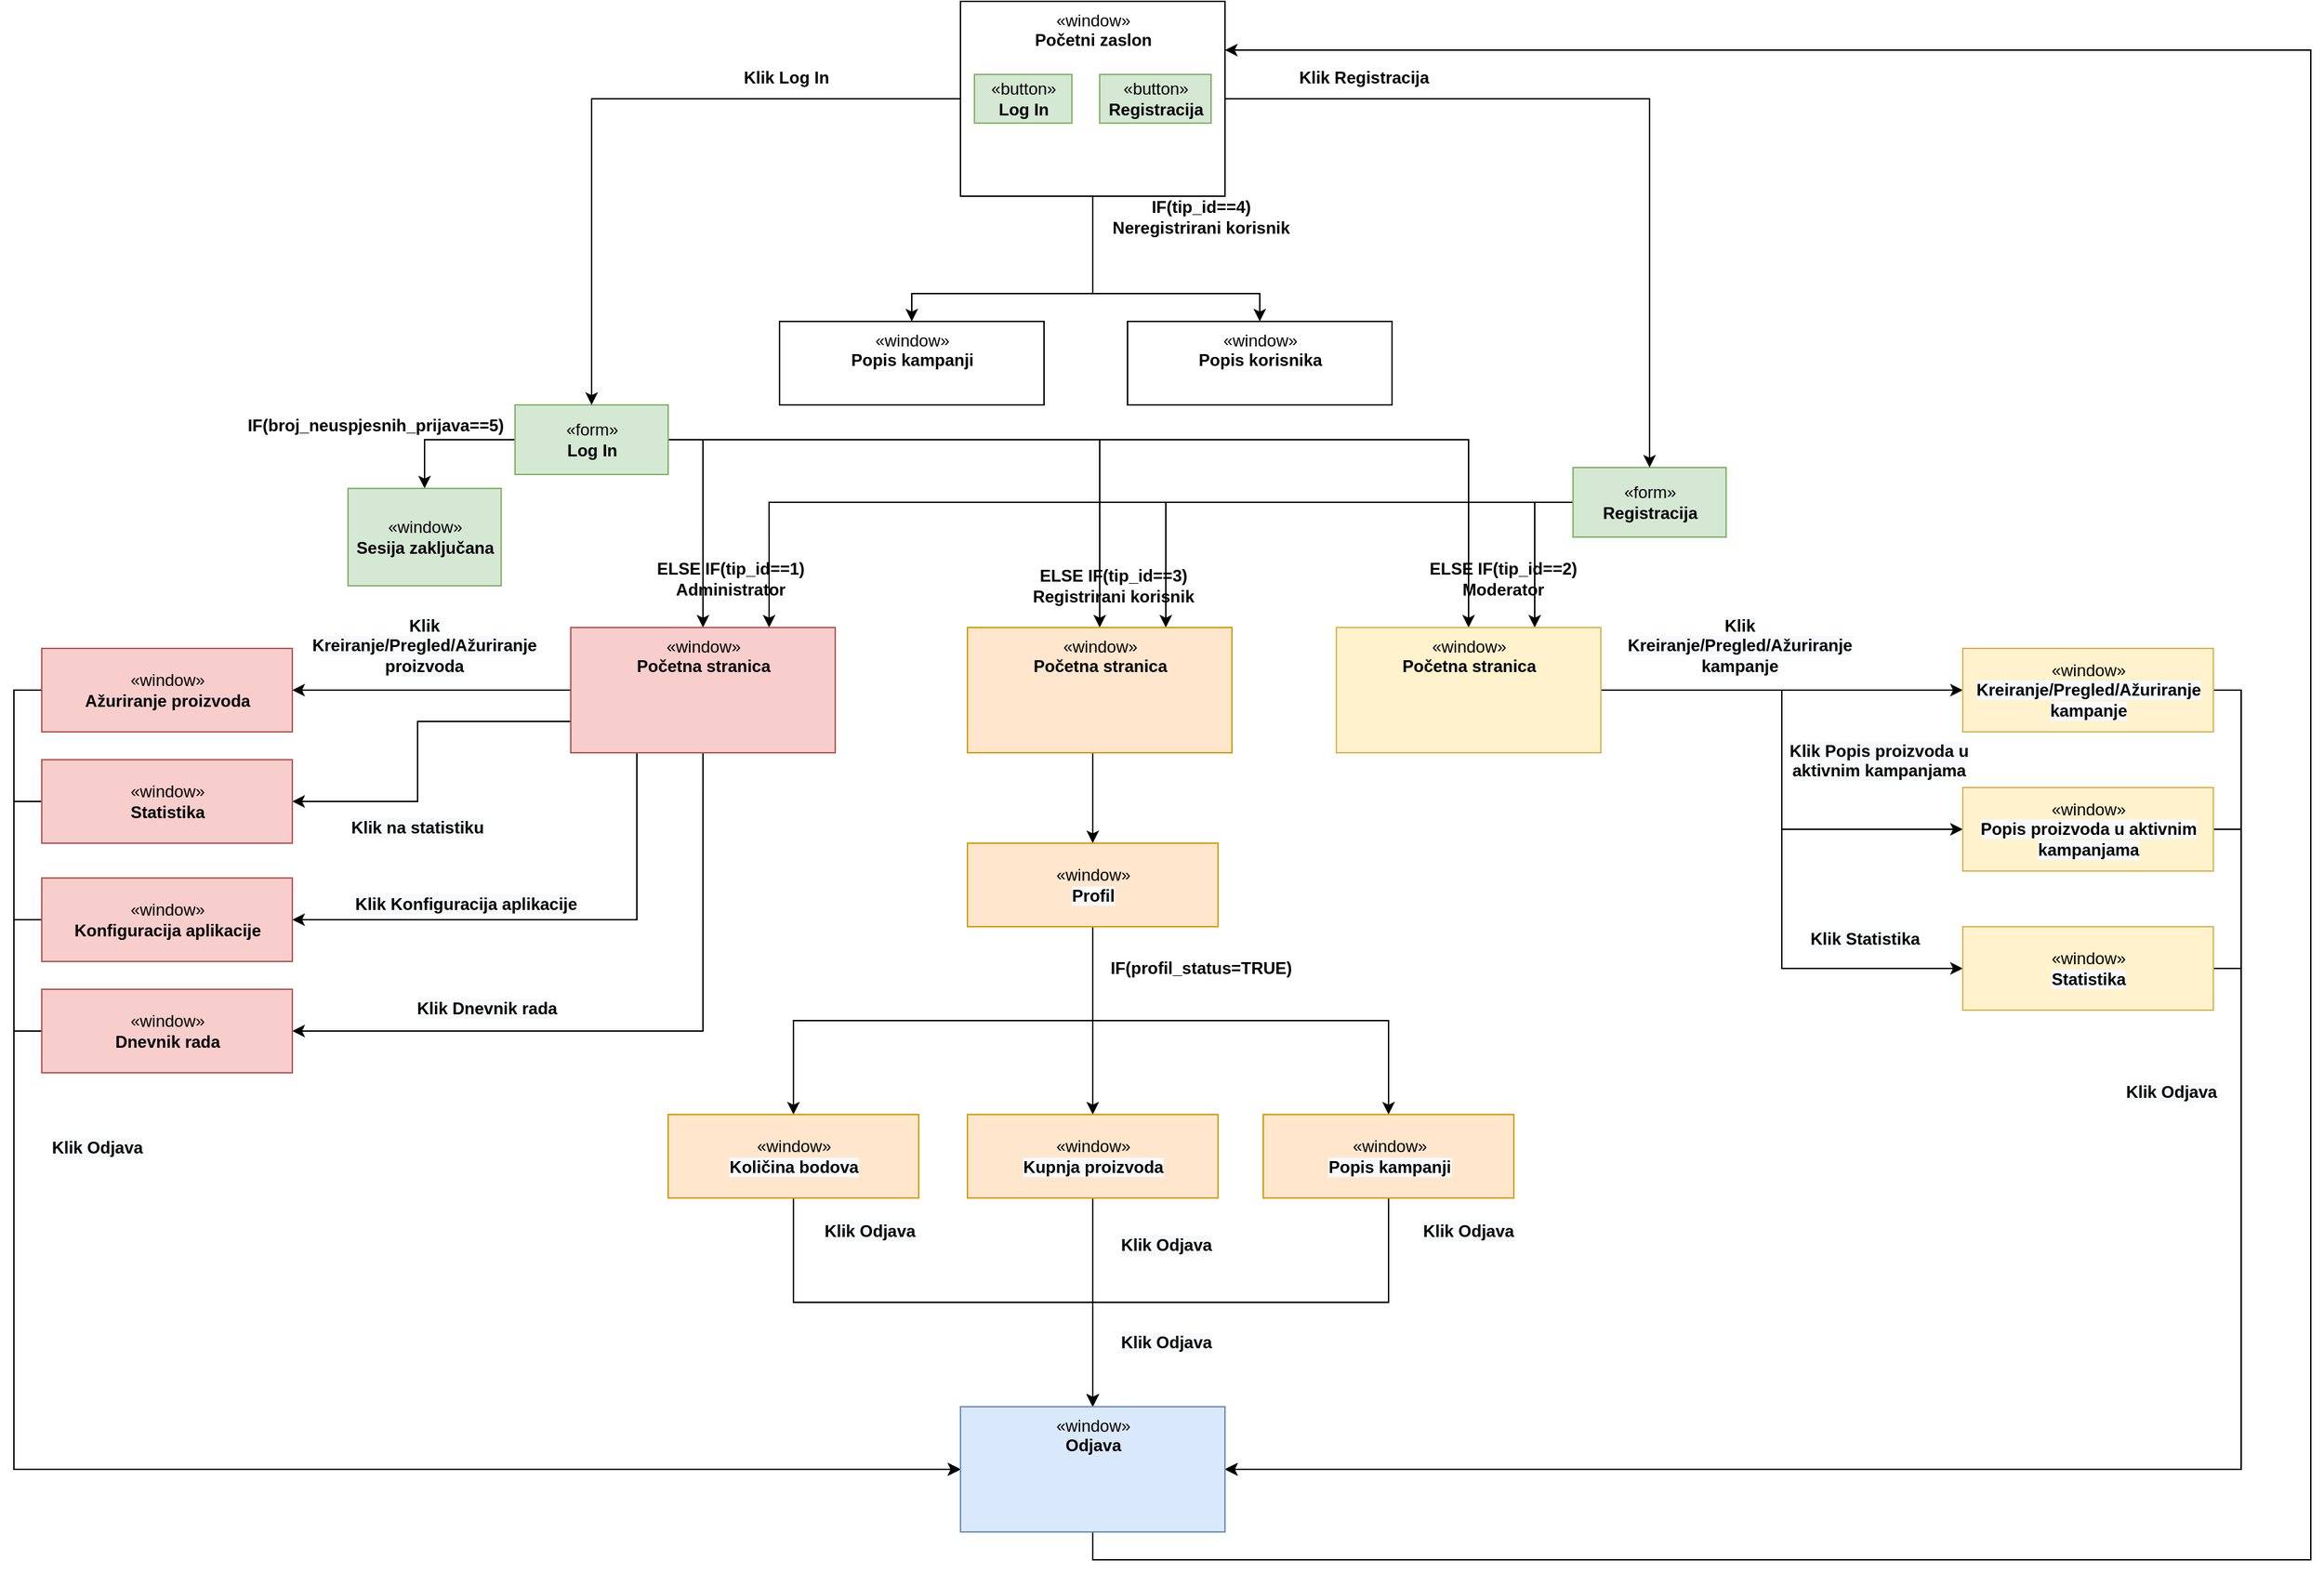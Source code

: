 <mxfile version="21.1.1">
  <diagram name="Page-1" id="9wHUPZBJ6TQZIwLDprqW">
    <mxGraphModel dx="2113" dy="688" grid="1" gridSize="10" guides="1" tooltips="1" connect="1" arrows="1" fold="1" page="1" pageScale="1" pageWidth="850" pageHeight="1100" math="0" shadow="0">
      <root>
        <mxCell id="0" />
        <mxCell id="1" parent="0" />
        <mxCell id="JRpuc-3HiYip7CMqrHiA-2" value="&lt;b&gt;Klik Log In&lt;/b&gt;" style="text;html=1;strokeColor=none;fillColor=none;align=center;verticalAlign=middle;whiteSpace=wrap;rounded=0;" vertex="1" parent="1">
          <mxGeometry x="350.01" y="80" width="70" height="30" as="geometry" />
        </mxCell>
        <mxCell id="JRpuc-3HiYip7CMqrHiA-3" value="&lt;b&gt;Klik Registracija&lt;/b&gt;" style="text;html=1;strokeColor=none;fillColor=none;align=center;verticalAlign=middle;whiteSpace=wrap;rounded=0;" vertex="1" parent="1">
          <mxGeometry x="745" y="80" width="110" height="30" as="geometry" />
        </mxCell>
        <mxCell id="JRpuc-3HiYip7CMqrHiA-6" value="" style="group;fillColor=#e1d5e7;strokeColor=#9673a6;gradientColor=none;fillStyle=solid;" vertex="1" connectable="0" parent="1">
          <mxGeometry x="510" y="40" width="190" height="140" as="geometry" />
        </mxCell>
        <mxCell id="JRpuc-3HiYip7CMqrHiA-7" value="" style="group" vertex="1" connectable="0" parent="JRpuc-3HiYip7CMqrHiA-6">
          <mxGeometry width="190" height="140" as="geometry" />
        </mxCell>
        <mxCell id="JRpuc-3HiYip7CMqrHiA-8" value="«window»&lt;br&gt;&lt;b&gt;Početni zaslon&lt;br&gt;&lt;br&gt;&lt;br&gt;&lt;/b&gt;" style="html=1;align=center;labelPosition=center;verticalLabelPosition=middle;verticalAlign=top;" vertex="1" parent="JRpuc-3HiYip7CMqrHiA-7">
          <mxGeometry width="190" height="140" as="geometry" />
        </mxCell>
        <mxCell id="JRpuc-3HiYip7CMqrHiA-9" value="«button»&lt;br&gt;&lt;b&gt;Log In&lt;/b&gt;" style="html=1;fillColor=#d5e8d4;strokeColor=#82b366;" vertex="1" parent="JRpuc-3HiYip7CMqrHiA-7">
          <mxGeometry x="10" y="52.5" width="70" height="35" as="geometry" />
        </mxCell>
        <mxCell id="JRpuc-3HiYip7CMqrHiA-10" value="«button»&lt;br&gt;&lt;b&gt;Registracija&lt;/b&gt;" style="html=1;fillColor=#d5e8d4;strokeColor=#82b366;" vertex="1" parent="JRpuc-3HiYip7CMqrHiA-7">
          <mxGeometry x="100" y="52.5" width="80" height="35" as="geometry" />
        </mxCell>
        <mxCell id="JRpuc-3HiYip7CMqrHiA-21" style="edgeStyle=orthogonalEdgeStyle;rounded=0;orthogonalLoop=1;jettySize=auto;html=1;exitX=0;exitY=0.5;exitDx=0;exitDy=0;entryX=0.5;entryY=0;entryDx=0;entryDy=0;" edge="1" parent="1" source="JRpuc-3HiYip7CMqrHiA-11" target="JRpuc-3HiYip7CMqrHiA-19">
          <mxGeometry relative="1" as="geometry" />
        </mxCell>
        <mxCell id="JRpuc-3HiYip7CMqrHiA-25" style="edgeStyle=orthogonalEdgeStyle;rounded=0;orthogonalLoop=1;jettySize=auto;html=1;exitX=1;exitY=0.5;exitDx=0;exitDy=0;entryX=0.5;entryY=0;entryDx=0;entryDy=0;" edge="1" parent="1" source="JRpuc-3HiYip7CMqrHiA-11" target="JRpuc-3HiYip7CMqrHiA-17">
          <mxGeometry relative="1" as="geometry" />
        </mxCell>
        <mxCell id="JRpuc-3HiYip7CMqrHiA-26" style="edgeStyle=orthogonalEdgeStyle;rounded=0;orthogonalLoop=1;jettySize=auto;html=1;exitX=1;exitY=0.5;exitDx=0;exitDy=0;entryX=0.5;entryY=0;entryDx=0;entryDy=0;" edge="1" parent="1" source="JRpuc-3HiYip7CMqrHiA-11" target="JRpuc-3HiYip7CMqrHiA-96">
          <mxGeometry relative="1" as="geometry">
            <mxPoint x="605" y="490" as="targetPoint" />
          </mxGeometry>
        </mxCell>
        <mxCell id="JRpuc-3HiYip7CMqrHiA-27" style="edgeStyle=orthogonalEdgeStyle;rounded=0;orthogonalLoop=1;jettySize=auto;html=1;exitX=1;exitY=0.5;exitDx=0;exitDy=0;entryX=0.5;entryY=0;entryDx=0;entryDy=0;" edge="1" parent="1" source="JRpuc-3HiYip7CMqrHiA-11" target="JRpuc-3HiYip7CMqrHiA-18">
          <mxGeometry relative="1" as="geometry" />
        </mxCell>
        <mxCell id="JRpuc-3HiYip7CMqrHiA-11" value="«form»&lt;br&gt;&lt;b&gt;Log In&lt;/b&gt;" style="html=1;fillColor=#d5e8d4;strokeColor=#82b366;" vertex="1" parent="1">
          <mxGeometry x="190" y="330" width="110" height="50" as="geometry" />
        </mxCell>
        <mxCell id="JRpuc-3HiYip7CMqrHiA-12" style="edgeStyle=orthogonalEdgeStyle;rounded=0;orthogonalLoop=1;jettySize=auto;html=1;exitX=0;exitY=0.5;exitDx=0;exitDy=0;entryX=0.5;entryY=0;entryDx=0;entryDy=0;" edge="1" parent="1" source="JRpuc-3HiYip7CMqrHiA-8" target="JRpuc-3HiYip7CMqrHiA-11">
          <mxGeometry relative="1" as="geometry" />
        </mxCell>
        <mxCell id="JRpuc-3HiYip7CMqrHiA-28" style="edgeStyle=orthogonalEdgeStyle;rounded=0;orthogonalLoop=1;jettySize=auto;html=1;exitX=0;exitY=0.5;exitDx=0;exitDy=0;entryX=0.75;entryY=0;entryDx=0;entryDy=0;" edge="1" parent="1" source="JRpuc-3HiYip7CMqrHiA-13" target="JRpuc-3HiYip7CMqrHiA-18">
          <mxGeometry relative="1" as="geometry" />
        </mxCell>
        <mxCell id="JRpuc-3HiYip7CMqrHiA-29" style="edgeStyle=orthogonalEdgeStyle;rounded=0;orthogonalLoop=1;jettySize=auto;html=1;exitX=0;exitY=0.5;exitDx=0;exitDy=0;entryX=0.75;entryY=0;entryDx=0;entryDy=0;" edge="1" parent="1" source="JRpuc-3HiYip7CMqrHiA-13" target="JRpuc-3HiYip7CMqrHiA-96">
          <mxGeometry relative="1" as="geometry">
            <mxPoint x="652.5" y="490" as="targetPoint" />
          </mxGeometry>
        </mxCell>
        <mxCell id="JRpuc-3HiYip7CMqrHiA-30" style="edgeStyle=orthogonalEdgeStyle;rounded=0;orthogonalLoop=1;jettySize=auto;html=1;exitX=0;exitY=0.5;exitDx=0;exitDy=0;entryX=0.75;entryY=0;entryDx=0;entryDy=0;" edge="1" parent="1" source="JRpuc-3HiYip7CMqrHiA-13" target="JRpuc-3HiYip7CMqrHiA-17">
          <mxGeometry relative="1" as="geometry" />
        </mxCell>
        <mxCell id="JRpuc-3HiYip7CMqrHiA-13" value="«form»&lt;br&gt;&lt;b&gt;Registracija&lt;/b&gt;" style="html=1;fillColor=#d5e8d4;strokeColor=#82b366;" vertex="1" parent="1">
          <mxGeometry x="950" y="375" width="110" height="50" as="geometry" />
        </mxCell>
        <mxCell id="JRpuc-3HiYip7CMqrHiA-14" style="edgeStyle=orthogonalEdgeStyle;rounded=0;orthogonalLoop=1;jettySize=auto;html=1;exitX=1;exitY=0.5;exitDx=0;exitDy=0;entryX=0.5;entryY=0;entryDx=0;entryDy=0;" edge="1" parent="1" source="JRpuc-3HiYip7CMqrHiA-8" target="JRpuc-3HiYip7CMqrHiA-13">
          <mxGeometry relative="1" as="geometry" />
        </mxCell>
        <mxCell id="JRpuc-3HiYip7CMqrHiA-36" style="edgeStyle=orthogonalEdgeStyle;rounded=0;orthogonalLoop=1;jettySize=auto;html=1;exitX=0;exitY=0.5;exitDx=0;exitDy=0;entryX=1;entryY=0.5;entryDx=0;entryDy=0;" edge="1" parent="1" source="JRpuc-3HiYip7CMqrHiA-17" target="JRpuc-3HiYip7CMqrHiA-32">
          <mxGeometry relative="1" as="geometry" />
        </mxCell>
        <mxCell id="JRpuc-3HiYip7CMqrHiA-37" style="edgeStyle=orthogonalEdgeStyle;rounded=0;orthogonalLoop=1;jettySize=auto;html=1;exitX=0;exitY=0.75;exitDx=0;exitDy=0;entryX=1;entryY=0.5;entryDx=0;entryDy=0;" edge="1" parent="1" source="JRpuc-3HiYip7CMqrHiA-17" target="JRpuc-3HiYip7CMqrHiA-33">
          <mxGeometry relative="1" as="geometry">
            <mxPoint x="60" y="720" as="targetPoint" />
            <Array as="points">
              <mxPoint x="120" y="558" />
              <mxPoint x="120" y="615" />
            </Array>
          </mxGeometry>
        </mxCell>
        <mxCell id="JRpuc-3HiYip7CMqrHiA-40" style="edgeStyle=orthogonalEdgeStyle;rounded=0;orthogonalLoop=1;jettySize=auto;html=1;exitX=0.25;exitY=1;exitDx=0;exitDy=0;entryX=1;entryY=0.5;entryDx=0;entryDy=0;" edge="1" parent="1" source="JRpuc-3HiYip7CMqrHiA-17" target="JRpuc-3HiYip7CMqrHiA-38">
          <mxGeometry relative="1" as="geometry" />
        </mxCell>
        <mxCell id="JRpuc-3HiYip7CMqrHiA-43" style="edgeStyle=orthogonalEdgeStyle;rounded=0;orthogonalLoop=1;jettySize=auto;html=1;exitX=0.5;exitY=1;exitDx=0;exitDy=0;entryX=1;entryY=0.5;entryDx=0;entryDy=0;" edge="1" parent="1" source="JRpuc-3HiYip7CMqrHiA-17" target="JRpuc-3HiYip7CMqrHiA-42">
          <mxGeometry relative="1" as="geometry" />
        </mxCell>
        <mxCell id="JRpuc-3HiYip7CMqrHiA-17" value="«window»&lt;br&gt;&lt;b&gt;Početna stranica&lt;br&gt;&lt;br&gt;&lt;/b&gt;" style="html=1;align=center;labelPosition=center;verticalLabelPosition=middle;verticalAlign=top;fillColor=#f8cecc;strokeColor=#b85450;" vertex="1" parent="1">
          <mxGeometry x="230.01" y="490" width="190" height="90" as="geometry" />
        </mxCell>
        <mxCell id="JRpuc-3HiYip7CMqrHiA-46" style="edgeStyle=orthogonalEdgeStyle;rounded=0;orthogonalLoop=1;jettySize=auto;html=1;exitX=1;exitY=0.5;exitDx=0;exitDy=0;entryX=0;entryY=0.5;entryDx=0;entryDy=0;" edge="1" parent="1" source="JRpuc-3HiYip7CMqrHiA-18" target="JRpuc-3HiYip7CMqrHiA-45">
          <mxGeometry relative="1" as="geometry" />
        </mxCell>
        <mxCell id="JRpuc-3HiYip7CMqrHiA-51" style="edgeStyle=orthogonalEdgeStyle;rounded=0;orthogonalLoop=1;jettySize=auto;html=1;exitX=1;exitY=0.5;exitDx=0;exitDy=0;entryX=0;entryY=0.5;entryDx=0;entryDy=0;" edge="1" parent="1" source="JRpuc-3HiYip7CMqrHiA-18" target="JRpuc-3HiYip7CMqrHiA-49">
          <mxGeometry relative="1" as="geometry" />
        </mxCell>
        <mxCell id="JRpuc-3HiYip7CMqrHiA-53" style="edgeStyle=orthogonalEdgeStyle;rounded=0;orthogonalLoop=1;jettySize=auto;html=1;exitX=1;exitY=0.5;exitDx=0;exitDy=0;entryX=0;entryY=0.5;entryDx=0;entryDy=0;" edge="1" parent="1" source="JRpuc-3HiYip7CMqrHiA-18" target="JRpuc-3HiYip7CMqrHiA-52">
          <mxGeometry relative="1" as="geometry" />
        </mxCell>
        <mxCell id="JRpuc-3HiYip7CMqrHiA-18" value="«window»&lt;br&gt;&lt;b&gt;Početna stranica&lt;br&gt;&lt;br&gt;&lt;/b&gt;" style="html=1;align=center;labelPosition=center;verticalLabelPosition=middle;verticalAlign=top;fillColor=#fff2cc;strokeColor=#d6b656;" vertex="1" parent="1">
          <mxGeometry x="780" y="490" width="190" height="90" as="geometry" />
        </mxCell>
        <mxCell id="JRpuc-3HiYip7CMqrHiA-19" value="«window»&lt;br&gt;&lt;b&gt;Sesija zaključana&lt;/b&gt;" style="html=1;verticalAlign=middle;fillColor=#d5e8d4;strokeColor=#82b366;" vertex="1" parent="1">
          <mxGeometry x="70" y="390" width="110" height="70" as="geometry" />
        </mxCell>
        <mxCell id="JRpuc-3HiYip7CMqrHiA-20" value="&lt;b&gt;IF(broj_neuspjesnih_prijava==5)&lt;/b&gt;" style="text;html=1;strokeColor=none;fillColor=none;align=center;verticalAlign=middle;whiteSpace=wrap;rounded=0;" vertex="1" parent="1">
          <mxGeometry x="60" y="330" width="60" height="30" as="geometry" />
        </mxCell>
        <mxCell id="JRpuc-3HiYip7CMqrHiA-82" style="edgeStyle=orthogonalEdgeStyle;rounded=0;orthogonalLoop=1;jettySize=auto;html=1;exitX=0;exitY=0.5;exitDx=0;exitDy=0;entryX=0;entryY=0.5;entryDx=0;entryDy=0;" edge="1" parent="1" source="JRpuc-3HiYip7CMqrHiA-32" target="JRpuc-3HiYip7CMqrHiA-78">
          <mxGeometry relative="1" as="geometry" />
        </mxCell>
        <mxCell id="JRpuc-3HiYip7CMqrHiA-32" value="«window»&lt;br&gt;&lt;b&gt;Ažuriranje proizvoda&lt;/b&gt;" style="html=1;verticalAlign=middle;fillColor=#f8cecc;strokeColor=#b85450;" vertex="1" parent="1">
          <mxGeometry x="-150" y="505" width="180" height="60" as="geometry" />
        </mxCell>
        <mxCell id="JRpuc-3HiYip7CMqrHiA-83" style="edgeStyle=orthogonalEdgeStyle;rounded=0;orthogonalLoop=1;jettySize=auto;html=1;exitX=0;exitY=0.5;exitDx=0;exitDy=0;entryX=0;entryY=0.5;entryDx=0;entryDy=0;" edge="1" parent="1" source="JRpuc-3HiYip7CMqrHiA-33" target="JRpuc-3HiYip7CMqrHiA-78">
          <mxGeometry relative="1" as="geometry" />
        </mxCell>
        <mxCell id="JRpuc-3HiYip7CMqrHiA-33" value="«window»&lt;br&gt;&lt;b&gt;Statistika&lt;/b&gt;" style="html=1;verticalAlign=middle;fillColor=#f8cecc;strokeColor=#b85450;" vertex="1" parent="1">
          <mxGeometry x="-150" y="585" width="180" height="60" as="geometry" />
        </mxCell>
        <mxCell id="JRpuc-3HiYip7CMqrHiA-34" value="&lt;b style=&quot;color: rgb(0 , 0 , 0) ; font-family: &amp;quot;helvetica&amp;quot; ; font-size: 12px ; font-style: normal ; letter-spacing: normal ; text-indent: 0px ; text-transform: none ; word-spacing: 0px ; background-color: rgb(248 , 249 , 250)&quot;&gt;Klik Kreiranje/Pregled/Ažuriranje proizvoda&lt;/b&gt;" style="text;whiteSpace=wrap;html=1;align=center;" vertex="1" parent="1">
          <mxGeometry x="65" y="475" width="120" height="30" as="geometry" />
        </mxCell>
        <mxCell id="JRpuc-3HiYip7CMqrHiA-35" value="&lt;b style=&quot;color: rgb(0 , 0 , 0) ; font-family: &amp;quot;helvetica&amp;quot; ; font-size: 12px ; font-style: normal ; letter-spacing: normal ; text-indent: 0px ; text-transform: none ; word-spacing: 0px ; background-color: rgb(248 , 249 , 250)&quot;&gt;Klik na statistiku&lt;/b&gt;" style="text;whiteSpace=wrap;html=1;align=center;" vertex="1" parent="1">
          <mxGeometry x="30" y="620" width="180" height="30" as="geometry" />
        </mxCell>
        <mxCell id="JRpuc-3HiYip7CMqrHiA-84" style="edgeStyle=orthogonalEdgeStyle;rounded=0;orthogonalLoop=1;jettySize=auto;html=1;exitX=0;exitY=0.5;exitDx=0;exitDy=0;entryX=0;entryY=0.5;entryDx=0;entryDy=0;" edge="1" parent="1" source="JRpuc-3HiYip7CMqrHiA-38" target="JRpuc-3HiYip7CMqrHiA-78">
          <mxGeometry relative="1" as="geometry" />
        </mxCell>
        <mxCell id="JRpuc-3HiYip7CMqrHiA-38" value="«window»&lt;br&gt;&lt;b&gt;Konfiguracija aplikacije&lt;/b&gt;" style="html=1;verticalAlign=middle;fillColor=#f8cecc;strokeColor=#b85450;" vertex="1" parent="1">
          <mxGeometry x="-150" y="670" width="180" height="60" as="geometry" />
        </mxCell>
        <mxCell id="JRpuc-3HiYip7CMqrHiA-41" value="&lt;b style=&quot;color: rgb(0 , 0 , 0) ; font-family: &amp;quot;helvetica&amp;quot; ; font-size: 12px ; font-style: normal ; letter-spacing: normal ; text-indent: 0px ; text-transform: none ; word-spacing: 0px ; background-color: rgb(248 , 249 , 250)&quot;&gt;Klik Konfiguracija aplikacije&lt;/b&gt;" style="text;whiteSpace=wrap;html=1;align=center;" vertex="1" parent="1">
          <mxGeometry x="65" y="675" width="180" height="30" as="geometry" />
        </mxCell>
        <mxCell id="JRpuc-3HiYip7CMqrHiA-85" style="edgeStyle=orthogonalEdgeStyle;rounded=0;orthogonalLoop=1;jettySize=auto;html=1;exitX=0;exitY=0.5;exitDx=0;exitDy=0;entryX=0;entryY=0.5;entryDx=0;entryDy=0;" edge="1" parent="1" source="JRpuc-3HiYip7CMqrHiA-42" target="JRpuc-3HiYip7CMqrHiA-78">
          <mxGeometry relative="1" as="geometry" />
        </mxCell>
        <mxCell id="JRpuc-3HiYip7CMqrHiA-42" value="«window»&lt;br&gt;&lt;b&gt;Dnevnik rada&lt;/b&gt;" style="html=1;verticalAlign=middle;fillColor=#f8cecc;strokeColor=#b85450;" vertex="1" parent="1">
          <mxGeometry x="-150" y="750" width="180" height="60" as="geometry" />
        </mxCell>
        <mxCell id="JRpuc-3HiYip7CMqrHiA-44" value="&lt;b style=&quot;color: rgb(0 , 0 , 0) ; font-family: &amp;quot;helvetica&amp;quot; ; font-size: 12px ; font-style: normal ; letter-spacing: normal ; text-indent: 0px ; text-transform: none ; word-spacing: 0px ; background-color: rgb(248 , 249 , 250)&quot;&gt;Klik Dnevnik rada&lt;/b&gt;" style="text;whiteSpace=wrap;html=1;align=center;" vertex="1" parent="1">
          <mxGeometry x="80" y="750" width="180" height="30" as="geometry" />
        </mxCell>
        <mxCell id="JRpuc-3HiYip7CMqrHiA-86" style="edgeStyle=orthogonalEdgeStyle;rounded=0;orthogonalLoop=1;jettySize=auto;html=1;exitX=1;exitY=0.5;exitDx=0;exitDy=0;entryX=1;entryY=0.5;entryDx=0;entryDy=0;" edge="1" parent="1" source="JRpuc-3HiYip7CMqrHiA-45" target="JRpuc-3HiYip7CMqrHiA-78">
          <mxGeometry relative="1" as="geometry" />
        </mxCell>
        <mxCell id="JRpuc-3HiYip7CMqrHiA-45" value="«window»&lt;br&gt;&lt;b style=&quot;border-color: var(--border-color); font-family: helvetica; background-color: rgb(248, 249, 250);&quot;&gt;Kreiranje/Pregled/Ažuriranje &lt;br&gt;kampanje&lt;/b&gt;" style="html=1;verticalAlign=middle;fillColor=#fff2cc;strokeColor=#d6b656;" vertex="1" parent="1">
          <mxGeometry x="1230" y="505" width="180" height="60" as="geometry" />
        </mxCell>
        <mxCell id="JRpuc-3HiYip7CMqrHiA-47" value="&lt;b style=&quot;color: rgb(0 , 0 , 0) ; font-family: &amp;quot;helvetica&amp;quot; ; font-size: 12px ; font-style: normal ; letter-spacing: normal ; text-indent: 0px ; text-transform: none ; word-spacing: 0px ; background-color: rgb(248 , 249 , 250)&quot;&gt;Klik Kreiranje/Pregled/Ažuriranje kampanje&lt;/b&gt;" style="text;whiteSpace=wrap;html=1;align=center;" vertex="1" parent="1">
          <mxGeometry x="1010" y="475" width="120" height="30" as="geometry" />
        </mxCell>
        <mxCell id="JRpuc-3HiYip7CMqrHiA-48" value="&lt;b style=&quot;color: rgb(0 , 0 , 0) ; font-family: &amp;quot;helvetica&amp;quot; ; font-size: 12px ; font-style: normal ; letter-spacing: normal ; text-indent: 0px ; text-transform: none ; word-spacing: 0px ; background-color: rgb(248 , 249 , 250)&quot;&gt;Klik Popis proizvoda u aktivnim kampanjama&lt;/b&gt;" style="text;whiteSpace=wrap;html=1;align=center;" vertex="1" parent="1">
          <mxGeometry x="1100" y="565" width="140" height="30" as="geometry" />
        </mxCell>
        <mxCell id="JRpuc-3HiYip7CMqrHiA-87" style="edgeStyle=orthogonalEdgeStyle;rounded=0;orthogonalLoop=1;jettySize=auto;html=1;exitX=1;exitY=0.5;exitDx=0;exitDy=0;entryX=1;entryY=0.5;entryDx=0;entryDy=0;" edge="1" parent="1" source="JRpuc-3HiYip7CMqrHiA-49" target="JRpuc-3HiYip7CMqrHiA-78">
          <mxGeometry relative="1" as="geometry" />
        </mxCell>
        <mxCell id="JRpuc-3HiYip7CMqrHiA-49" value="«window»&lt;br&gt;&lt;b style=&quot;border-color: var(--border-color); font-family: helvetica; background-color: rgb(248, 249, 250);&quot;&gt;Popis proizvoda u aktivnim &lt;br&gt;kampanjama&lt;/b&gt;" style="html=1;verticalAlign=middle;fillColor=#fff2cc;strokeColor=#d6b656;" vertex="1" parent="1">
          <mxGeometry x="1230" y="605" width="180" height="60" as="geometry" />
        </mxCell>
        <mxCell id="JRpuc-3HiYip7CMqrHiA-88" style="edgeStyle=orthogonalEdgeStyle;rounded=0;orthogonalLoop=1;jettySize=auto;html=1;exitX=1;exitY=0.5;exitDx=0;exitDy=0;entryX=1;entryY=0.5;entryDx=0;entryDy=0;" edge="1" parent="1" source="JRpuc-3HiYip7CMqrHiA-52" target="JRpuc-3HiYip7CMqrHiA-78">
          <mxGeometry relative="1" as="geometry" />
        </mxCell>
        <mxCell id="JRpuc-3HiYip7CMqrHiA-52" value="«window»&lt;br&gt;&lt;font face=&quot;helvetica&quot;&gt;&lt;span style=&quot;background-color: rgb(248, 249, 250);&quot;&gt;&lt;b&gt;Statistika&lt;/b&gt;&lt;/span&gt;&lt;/font&gt;" style="html=1;verticalAlign=middle;fillColor=#fff2cc;strokeColor=#d6b656;" vertex="1" parent="1">
          <mxGeometry x="1230" y="705" width="180" height="60" as="geometry" />
        </mxCell>
        <mxCell id="JRpuc-3HiYip7CMqrHiA-54" value="&lt;b style=&quot;color: rgb(0 , 0 , 0) ; font-family: &amp;quot;helvetica&amp;quot; ; font-size: 12px ; font-style: normal ; letter-spacing: normal ; text-indent: 0px ; text-transform: none ; word-spacing: 0px ; background-color: rgb(248 , 249 , 250)&quot;&gt;Klik Statistika&lt;/b&gt;" style="text;whiteSpace=wrap;html=1;align=center;" vertex="1" parent="1">
          <mxGeometry x="1090" y="700" width="140" height="30" as="geometry" />
        </mxCell>
        <mxCell id="JRpuc-3HiYip7CMqrHiA-58" style="edgeStyle=orthogonalEdgeStyle;rounded=0;orthogonalLoop=1;jettySize=auto;html=1;exitX=0.5;exitY=1;exitDx=0;exitDy=0;entryX=0.5;entryY=0;entryDx=0;entryDy=0;" edge="1" parent="1" source="JRpuc-3HiYip7CMqrHiA-55" target="JRpuc-3HiYip7CMqrHiA-57">
          <mxGeometry relative="1" as="geometry" />
        </mxCell>
        <mxCell id="JRpuc-3HiYip7CMqrHiA-62" style="edgeStyle=orthogonalEdgeStyle;rounded=0;orthogonalLoop=1;jettySize=auto;html=1;exitX=0.5;exitY=1;exitDx=0;exitDy=0;entryX=0.5;entryY=0;entryDx=0;entryDy=0;" edge="1" parent="1" source="JRpuc-3HiYip7CMqrHiA-55" target="JRpuc-3HiYip7CMqrHiA-61">
          <mxGeometry relative="1" as="geometry" />
        </mxCell>
        <mxCell id="JRpuc-3HiYip7CMqrHiA-64" style="edgeStyle=orthogonalEdgeStyle;rounded=0;orthogonalLoop=1;jettySize=auto;html=1;exitX=0.5;exitY=1;exitDx=0;exitDy=0;entryX=0.5;entryY=0;entryDx=0;entryDy=0;" edge="1" parent="1" source="JRpuc-3HiYip7CMqrHiA-55" target="JRpuc-3HiYip7CMqrHiA-63">
          <mxGeometry relative="1" as="geometry" />
        </mxCell>
        <mxCell id="JRpuc-3HiYip7CMqrHiA-55" value="«window»&lt;br&gt;&lt;font face=&quot;helvetica&quot;&gt;&lt;span style=&quot;background-color: rgb(248, 249, 250);&quot;&gt;&lt;b&gt;Profil&lt;/b&gt;&lt;/span&gt;&lt;/font&gt;" style="html=1;verticalAlign=middle;fillColor=#ffe6cc;strokeColor=#d79b00;" vertex="1" parent="1">
          <mxGeometry x="515" y="645" width="180" height="60" as="geometry" />
        </mxCell>
        <mxCell id="JRpuc-3HiYip7CMqrHiA-56" style="edgeStyle=orthogonalEdgeStyle;rounded=0;orthogonalLoop=1;jettySize=auto;html=1;exitX=0.443;exitY=0.997;exitDx=0;exitDy=0;entryX=0.5;entryY=0;entryDx=0;entryDy=0;exitPerimeter=0;" edge="1" parent="1" source="JRpuc-3HiYip7CMqrHiA-96" target="JRpuc-3HiYip7CMqrHiA-55">
          <mxGeometry relative="1" as="geometry">
            <mxPoint x="605" y="580" as="sourcePoint" />
            <Array as="points">
              <mxPoint x="605" y="580" />
            </Array>
          </mxGeometry>
        </mxCell>
        <mxCell id="JRpuc-3HiYip7CMqrHiA-80" style="edgeStyle=orthogonalEdgeStyle;rounded=0;orthogonalLoop=1;jettySize=auto;html=1;exitX=0.5;exitY=1;exitDx=0;exitDy=0;entryX=0.5;entryY=0;entryDx=0;entryDy=0;" edge="1" parent="1" source="JRpuc-3HiYip7CMqrHiA-57" target="JRpuc-3HiYip7CMqrHiA-78">
          <mxGeometry relative="1" as="geometry" />
        </mxCell>
        <mxCell id="JRpuc-3HiYip7CMqrHiA-57" value="«window»&lt;br&gt;&lt;font face=&quot;helvetica&quot;&gt;&lt;span style=&quot;background-color: rgb(248, 249, 250);&quot;&gt;&lt;b&gt;Kupnja proizvoda&lt;/b&gt;&lt;/span&gt;&lt;/font&gt;" style="html=1;verticalAlign=middle;fillColor=#ffe6cc;strokeColor=#d79b00;" vertex="1" parent="1">
          <mxGeometry x="515" y="840" width="180" height="60" as="geometry" />
        </mxCell>
        <mxCell id="JRpuc-3HiYip7CMqrHiA-59" value="&lt;b&gt;IF(profil_status=TRUE)&lt;/b&gt;" style="text;html=1;strokeColor=none;fillColor=none;align=center;verticalAlign=middle;whiteSpace=wrap;rounded=0;" vertex="1" parent="1">
          <mxGeometry x="652.5" y="720" width="60" height="30" as="geometry" />
        </mxCell>
        <mxCell id="JRpuc-3HiYip7CMqrHiA-81" style="edgeStyle=orthogonalEdgeStyle;rounded=0;orthogonalLoop=1;jettySize=auto;html=1;exitX=0.5;exitY=1;exitDx=0;exitDy=0;entryX=0.5;entryY=0;entryDx=0;entryDy=0;" edge="1" parent="1" source="JRpuc-3HiYip7CMqrHiA-61" target="JRpuc-3HiYip7CMqrHiA-78">
          <mxGeometry relative="1" as="geometry" />
        </mxCell>
        <mxCell id="JRpuc-3HiYip7CMqrHiA-61" value="«window»&lt;br&gt;&lt;font face=&quot;helvetica&quot;&gt;&lt;span style=&quot;background-color: rgb(248, 249, 250);&quot;&gt;&lt;b&gt;Popis kampanji&lt;/b&gt;&lt;/span&gt;&lt;/font&gt;" style="html=1;verticalAlign=middle;fillColor=#ffe6cc;strokeColor=#d79b00;" vertex="1" parent="1">
          <mxGeometry x="727.5" y="840" width="180" height="60" as="geometry" />
        </mxCell>
        <mxCell id="JRpuc-3HiYip7CMqrHiA-79" style="edgeStyle=orthogonalEdgeStyle;rounded=0;orthogonalLoop=1;jettySize=auto;html=1;exitX=0.5;exitY=1;exitDx=0;exitDy=0;entryX=0.5;entryY=0;entryDx=0;entryDy=0;" edge="1" parent="1" source="JRpuc-3HiYip7CMqrHiA-63" target="JRpuc-3HiYip7CMqrHiA-78">
          <mxGeometry relative="1" as="geometry" />
        </mxCell>
        <mxCell id="JRpuc-3HiYip7CMqrHiA-63" value="«window»&lt;br&gt;&lt;font face=&quot;helvetica&quot;&gt;&lt;span style=&quot;background-color: rgb(248, 249, 250);&quot;&gt;&lt;b&gt;Količina bodova&lt;/b&gt;&lt;/span&gt;&lt;/font&gt;" style="html=1;verticalAlign=middle;fillColor=#ffe6cc;strokeColor=#d79b00;" vertex="1" parent="1">
          <mxGeometry x="300" y="840" width="180" height="60" as="geometry" />
        </mxCell>
        <mxCell id="JRpuc-3HiYip7CMqrHiA-65" value="" style="group" vertex="1" connectable="0" parent="1">
          <mxGeometry x="380" y="270" width="190" height="60" as="geometry" />
        </mxCell>
        <mxCell id="JRpuc-3HiYip7CMqrHiA-66" value="«window»&lt;br&gt;&lt;b&gt;Popis kampanji&lt;br&gt;&lt;/b&gt;" style="html=1;align=center;labelPosition=center;verticalLabelPosition=middle;verticalAlign=top;" vertex="1" parent="JRpuc-3HiYip7CMqrHiA-65">
          <mxGeometry width="190" height="60" as="geometry" />
        </mxCell>
        <mxCell id="JRpuc-3HiYip7CMqrHiA-67" style="edgeStyle=orthogonalEdgeStyle;rounded=0;orthogonalLoop=1;jettySize=auto;html=1;exitX=0.5;exitY=1;exitDx=0;exitDy=0;entryX=0.5;entryY=0;entryDx=0;entryDy=0;" edge="1" parent="1" source="JRpuc-3HiYip7CMqrHiA-8" target="JRpuc-3HiYip7CMqrHiA-66">
          <mxGeometry relative="1" as="geometry">
            <Array as="points">
              <mxPoint x="605" y="250" />
              <mxPoint x="475" y="250" />
            </Array>
          </mxGeometry>
        </mxCell>
        <mxCell id="JRpuc-3HiYip7CMqrHiA-68" value="" style="group" vertex="1" connectable="0" parent="1">
          <mxGeometry x="630" y="270" width="190" height="60" as="geometry" />
        </mxCell>
        <mxCell id="JRpuc-3HiYip7CMqrHiA-69" value="«window»&lt;br&gt;&lt;b&gt;Popis korisnika&lt;br&gt;&lt;/b&gt;" style="html=1;align=center;labelPosition=center;verticalLabelPosition=middle;verticalAlign=top;" vertex="1" parent="JRpuc-3HiYip7CMqrHiA-68">
          <mxGeometry width="190" height="60" as="geometry" />
        </mxCell>
        <mxCell id="JRpuc-3HiYip7CMqrHiA-70" style="edgeStyle=orthogonalEdgeStyle;rounded=0;orthogonalLoop=1;jettySize=auto;html=1;exitX=0.5;exitY=1;exitDx=0;exitDy=0;entryX=0.5;entryY=0;entryDx=0;entryDy=0;" edge="1" parent="1" source="JRpuc-3HiYip7CMqrHiA-8" target="JRpuc-3HiYip7CMqrHiA-69">
          <mxGeometry relative="1" as="geometry">
            <Array as="points">
              <mxPoint x="605" y="250" />
              <mxPoint x="725" y="250" />
            </Array>
          </mxGeometry>
        </mxCell>
        <mxCell id="JRpuc-3HiYip7CMqrHiA-72" value="&lt;b&gt;IF(tip_id==4)&lt;br&gt;Neregistrirani korisnik&lt;br&gt;&lt;/b&gt;" style="text;html=1;strokeColor=none;fillColor=none;align=center;verticalAlign=middle;whiteSpace=wrap;rounded=0;" vertex="1" parent="1">
          <mxGeometry x="602.5" y="180" width="160" height="30" as="geometry" />
        </mxCell>
        <mxCell id="JRpuc-3HiYip7CMqrHiA-75" value="&lt;b&gt;ELSE IF(tip_id==2)&lt;br&gt;Moderator&lt;br&gt;&lt;/b&gt;" style="text;html=1;strokeColor=none;fillColor=none;align=center;verticalAlign=middle;whiteSpace=wrap;rounded=0;" vertex="1" parent="1">
          <mxGeometry x="820" y="440" width="160" height="30" as="geometry" />
        </mxCell>
        <mxCell id="JRpuc-3HiYip7CMqrHiA-76" value="&lt;b&gt;ELSE IF(tip_id==3)&lt;br&gt;Registrirani korisnik&lt;br&gt;&lt;/b&gt;" style="text;html=1;strokeColor=none;fillColor=none;align=center;verticalAlign=middle;whiteSpace=wrap;rounded=0;" vertex="1" parent="1">
          <mxGeometry x="540" y="445" width="160" height="30" as="geometry" />
        </mxCell>
        <mxCell id="JRpuc-3HiYip7CMqrHiA-77" value="&lt;b&gt;ELSE IF(tip_id==1)&lt;br&gt;Administrator&lt;br&gt;&lt;/b&gt;" style="text;html=1;strokeColor=none;fillColor=none;align=center;verticalAlign=middle;whiteSpace=wrap;rounded=0;" vertex="1" parent="1">
          <mxGeometry x="265" y="440" width="160" height="30" as="geometry" />
        </mxCell>
        <mxCell id="JRpuc-3HiYip7CMqrHiA-89" style="edgeStyle=orthogonalEdgeStyle;rounded=0;orthogonalLoop=1;jettySize=auto;html=1;exitX=0.5;exitY=1;exitDx=0;exitDy=0;entryX=1;entryY=0.25;entryDx=0;entryDy=0;" edge="1" parent="1" source="JRpuc-3HiYip7CMqrHiA-78" target="JRpuc-3HiYip7CMqrHiA-8">
          <mxGeometry relative="1" as="geometry">
            <Array as="points">
              <mxPoint x="605" y="1160" />
              <mxPoint x="1480" y="1160" />
              <mxPoint x="1480" y="75" />
            </Array>
          </mxGeometry>
        </mxCell>
        <mxCell id="JRpuc-3HiYip7CMqrHiA-78" value="«window»&lt;br&gt;&lt;b&gt;Odjava&lt;br&gt;&lt;/b&gt;" style="html=1;align=center;labelPosition=center;verticalLabelPosition=middle;verticalAlign=top;fillColor=#dae8fc;strokeColor=#6c8ebf;" vertex="1" parent="1">
          <mxGeometry x="510" y="1050" width="190" height="90" as="geometry" />
        </mxCell>
        <mxCell id="JRpuc-3HiYip7CMqrHiA-90" value="&lt;b style=&quot;color: rgb(0 , 0 , 0) ; font-family: &amp;quot;helvetica&amp;quot; ; font-size: 12px ; font-style: normal ; letter-spacing: normal ; text-indent: 0px ; text-transform: none ; word-spacing: 0px ; background-color: rgb(248 , 249 , 250)&quot;&gt;Klik Odjava&lt;/b&gt;" style="text;whiteSpace=wrap;html=1;align=center;" vertex="1" parent="1">
          <mxGeometry x="587.5" y="990" width="140" height="30" as="geometry" />
        </mxCell>
        <mxCell id="JRpuc-3HiYip7CMqrHiA-91" value="&lt;b style=&quot;color: rgb(0 , 0 , 0) ; font-family: &amp;quot;helvetica&amp;quot; ; font-size: 12px ; font-style: normal ; letter-spacing: normal ; text-indent: 0px ; text-transform: none ; word-spacing: 0px ; background-color: rgb(248 , 249 , 250)&quot;&gt;Klik Odjava&lt;/b&gt;" style="text;whiteSpace=wrap;html=1;align=center;" vertex="1" parent="1">
          <mxGeometry x="1310" y="810" width="140" height="30" as="geometry" />
        </mxCell>
        <mxCell id="JRpuc-3HiYip7CMqrHiA-92" value="&lt;b style=&quot;color: rgb(0 , 0 , 0) ; font-family: &amp;quot;helvetica&amp;quot; ; font-size: 12px ; font-style: normal ; letter-spacing: normal ; text-indent: 0px ; text-transform: none ; word-spacing: 0px ; background-color: rgb(248 , 249 , 250)&quot;&gt;Klik Odjava&lt;/b&gt;" style="text;whiteSpace=wrap;html=1;align=center;" vertex="1" parent="1">
          <mxGeometry x="375" y="910" width="140" height="30" as="geometry" />
        </mxCell>
        <mxCell id="JRpuc-3HiYip7CMqrHiA-93" value="&lt;b style=&quot;color: rgb(0 , 0 , 0) ; font-family: &amp;quot;helvetica&amp;quot; ; font-size: 12px ; font-style: normal ; letter-spacing: normal ; text-indent: 0px ; text-transform: none ; word-spacing: 0px ; background-color: rgb(248 , 249 , 250)&quot;&gt;Klik Odjava&lt;/b&gt;" style="text;whiteSpace=wrap;html=1;align=center;" vertex="1" parent="1">
          <mxGeometry x="587.5" y="920" width="140" height="30" as="geometry" />
        </mxCell>
        <mxCell id="JRpuc-3HiYip7CMqrHiA-94" value="&lt;b style=&quot;color: rgb(0 , 0 , 0) ; font-family: &amp;quot;helvetica&amp;quot; ; font-size: 12px ; font-style: normal ; letter-spacing: normal ; text-indent: 0px ; text-transform: none ; word-spacing: 0px ; background-color: rgb(248 , 249 , 250)&quot;&gt;Klik Odjava&lt;/b&gt;" style="text;whiteSpace=wrap;html=1;align=center;" vertex="1" parent="1">
          <mxGeometry x="805" y="910" width="140" height="30" as="geometry" />
        </mxCell>
        <mxCell id="JRpuc-3HiYip7CMqrHiA-95" value="&lt;b style=&quot;color: rgb(0 , 0 , 0) ; font-family: &amp;quot;helvetica&amp;quot; ; font-size: 12px ; font-style: normal ; letter-spacing: normal ; text-indent: 0px ; text-transform: none ; word-spacing: 0px ; background-color: rgb(248 , 249 , 250)&quot;&gt;Klik Odjava&lt;/b&gt;" style="text;whiteSpace=wrap;html=1;align=center;" vertex="1" parent="1">
          <mxGeometry x="-180" y="850" width="140" height="30" as="geometry" />
        </mxCell>
        <mxCell id="JRpuc-3HiYip7CMqrHiA-96" value="«window»&lt;br&gt;&lt;b&gt;Početna stranica&lt;br&gt;&lt;br&gt;&lt;/b&gt;" style="html=1;align=center;labelPosition=center;verticalLabelPosition=middle;verticalAlign=top;fillColor=#ffe6cc;strokeColor=#d79b00;" vertex="1" parent="1">
          <mxGeometry x="515" y="490" width="190" height="90" as="geometry" />
        </mxCell>
      </root>
    </mxGraphModel>
  </diagram>
</mxfile>
